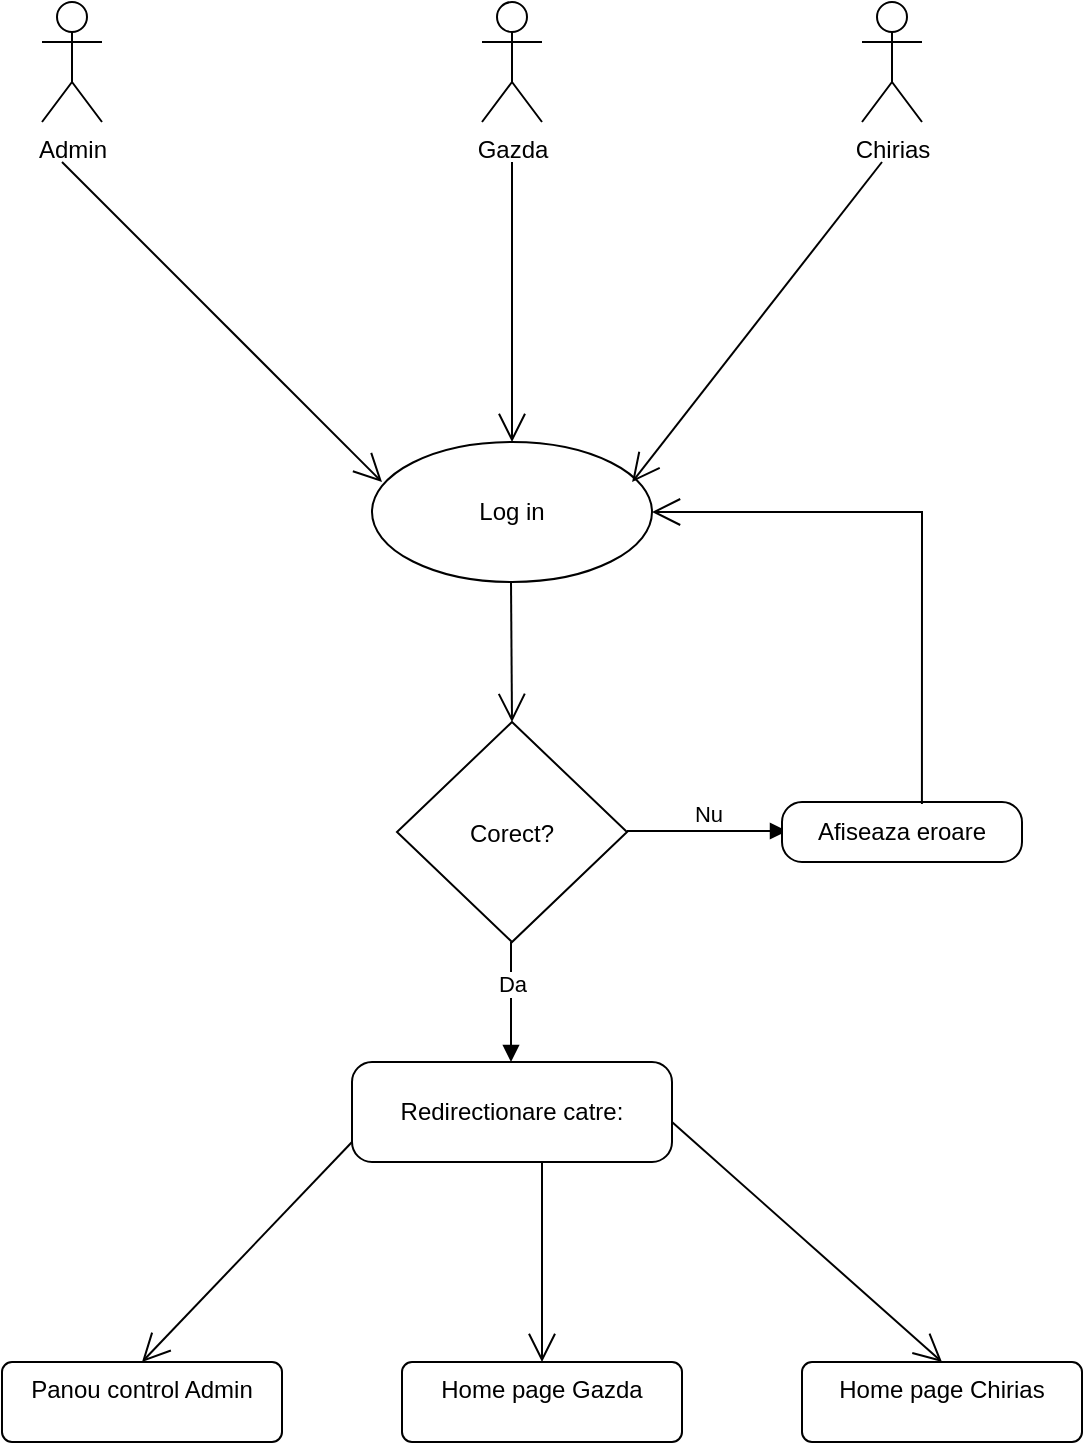<mxfile version="24.9.0">
  <diagram name="Page-1" id="S39hJQKDLti09XKAej5g">
    <mxGraphModel dx="1434" dy="746" grid="1" gridSize="10" guides="1" tooltips="1" connect="1" arrows="1" fold="1" page="1" pageScale="1" pageWidth="850" pageHeight="1100" math="0" shadow="0">
      <root>
        <mxCell id="0" />
        <mxCell id="1" parent="0" />
        <mxCell id="Wuc1x_-Td-oVfaExeqIP-8" value="Admin" style="shape=umlActor;verticalLabelPosition=bottom;verticalAlign=top;html=1;" vertex="1" parent="1">
          <mxGeometry x="70" y="80" width="30" height="60" as="geometry" />
        </mxCell>
        <mxCell id="Wuc1x_-Td-oVfaExeqIP-9" value="Gazda" style="shape=umlActor;verticalLabelPosition=bottom;verticalAlign=top;html=1;" vertex="1" parent="1">
          <mxGeometry x="290" y="80" width="30" height="60" as="geometry" />
        </mxCell>
        <mxCell id="Wuc1x_-Td-oVfaExeqIP-10" value="Chirias" style="shape=umlActor;verticalLabelPosition=bottom;verticalAlign=top;html=1;" vertex="1" parent="1">
          <mxGeometry x="480" y="80" width="30" height="60" as="geometry" />
        </mxCell>
        <mxCell id="Wuc1x_-Td-oVfaExeqIP-12" value="Log in" style="ellipse;whiteSpace=wrap;html=1;" vertex="1" parent="1">
          <mxGeometry x="235" y="300" width="140" height="70" as="geometry" />
        </mxCell>
        <mxCell id="Wuc1x_-Td-oVfaExeqIP-15" value="" style="endArrow=open;endFill=1;endSize=12;html=1;rounded=0;" edge="1" parent="1">
          <mxGeometry width="160" relative="1" as="geometry">
            <mxPoint x="80" y="160" as="sourcePoint" />
            <mxPoint x="240" y="320" as="targetPoint" />
          </mxGeometry>
        </mxCell>
        <mxCell id="Wuc1x_-Td-oVfaExeqIP-16" value="" style="endArrow=open;endFill=1;endSize=12;html=1;rounded=0;entryX=0.5;entryY=0;entryDx=0;entryDy=0;" edge="1" parent="1" target="Wuc1x_-Td-oVfaExeqIP-12">
          <mxGeometry width="160" relative="1" as="geometry">
            <mxPoint x="305" y="160" as="sourcePoint" />
            <mxPoint x="300" y="290" as="targetPoint" />
          </mxGeometry>
        </mxCell>
        <mxCell id="Wuc1x_-Td-oVfaExeqIP-17" value="" style="endArrow=open;endFill=1;endSize=12;html=1;rounded=0;entryX=0.929;entryY=0.286;entryDx=0;entryDy=0;entryPerimeter=0;" edge="1" parent="1" target="Wuc1x_-Td-oVfaExeqIP-12">
          <mxGeometry width="160" relative="1" as="geometry">
            <mxPoint x="490" y="160" as="sourcePoint" />
            <mxPoint x="650" y="320" as="targetPoint" />
          </mxGeometry>
        </mxCell>
        <mxCell id="Wuc1x_-Td-oVfaExeqIP-18" value="Corect?" style="rhombus;" vertex="1" parent="1">
          <mxGeometry x="247.5" y="440" width="115" height="110" as="geometry" />
        </mxCell>
        <mxCell id="Wuc1x_-Td-oVfaExeqIP-19" value="" style="endArrow=open;endFill=1;endSize=12;html=1;rounded=0;" edge="1" parent="1">
          <mxGeometry width="160" relative="1" as="geometry">
            <mxPoint x="304.5" y="370" as="sourcePoint" />
            <mxPoint x="305" y="440" as="targetPoint" />
          </mxGeometry>
        </mxCell>
        <mxCell id="Wuc1x_-Td-oVfaExeqIP-21" value="Da" style="html=1;verticalAlign=bottom;endArrow=block;curved=0;rounded=0;" edge="1" parent="1">
          <mxGeometry width="80" relative="1" as="geometry">
            <mxPoint x="304.5" y="550" as="sourcePoint" />
            <mxPoint x="304.5" y="610" as="targetPoint" />
            <Array as="points">
              <mxPoint x="304.5" y="610" />
            </Array>
          </mxGeometry>
        </mxCell>
        <mxCell id="Wuc1x_-Td-oVfaExeqIP-22" value="Nu" style="html=1;verticalAlign=bottom;endArrow=block;curved=0;rounded=0;" edge="1" parent="1">
          <mxGeometry width="80" relative="1" as="geometry">
            <mxPoint x="362.5" y="494.5" as="sourcePoint" />
            <mxPoint x="442.5" y="494.5" as="targetPoint" />
            <Array as="points">
              <mxPoint x="442.5" y="494.5" />
            </Array>
          </mxGeometry>
        </mxCell>
        <mxCell id="Wuc1x_-Td-oVfaExeqIP-24" value="Afiseaza eroare" style="html=1;dashed=0;rounded=1;absoluteArcSize=1;arcSize=20;verticalAlign=middle;align=center;whiteSpace=wrap;" vertex="1" parent="1">
          <mxGeometry x="440" y="480" width="120" height="30" as="geometry" />
        </mxCell>
        <mxCell id="Wuc1x_-Td-oVfaExeqIP-26" value="" style="endArrow=open;endFill=1;endSize=12;html=1;rounded=0;exitX=0.583;exitY=0.033;exitDx=0;exitDy=0;exitPerimeter=0;entryX=1;entryY=0.5;entryDx=0;entryDy=0;" edge="1" parent="1" source="Wuc1x_-Td-oVfaExeqIP-24" target="Wuc1x_-Td-oVfaExeqIP-12">
          <mxGeometry width="160" relative="1" as="geometry">
            <mxPoint x="450" y="380" as="sourcePoint" />
            <mxPoint x="610" y="380" as="targetPoint" />
            <Array as="points">
              <mxPoint x="510" y="335" />
            </Array>
          </mxGeometry>
        </mxCell>
        <mxCell id="Wuc1x_-Td-oVfaExeqIP-27" value="Redirectionare catre:" style="html=1;dashed=0;rounded=1;absoluteArcSize=1;arcSize=20;verticalAlign=middle;align=center;whiteSpace=wrap;" vertex="1" parent="1">
          <mxGeometry x="225" y="610" width="160" height="50" as="geometry" />
        </mxCell>
        <mxCell id="Wuc1x_-Td-oVfaExeqIP-29" value="Panou control Admin" style="html=1;align=center;verticalAlign=top;rounded=1;absoluteArcSize=1;arcSize=10;dashed=0;whiteSpace=wrap;" vertex="1" parent="1">
          <mxGeometry x="50" y="760" width="140" height="40" as="geometry" />
        </mxCell>
        <mxCell id="Wuc1x_-Td-oVfaExeqIP-30" value="Home page Gazda" style="html=1;align=center;verticalAlign=top;rounded=1;absoluteArcSize=1;arcSize=10;dashed=0;whiteSpace=wrap;" vertex="1" parent="1">
          <mxGeometry x="250" y="760" width="140" height="40" as="geometry" />
        </mxCell>
        <mxCell id="Wuc1x_-Td-oVfaExeqIP-31" value="Home page Chirias" style="html=1;align=center;verticalAlign=top;rounded=1;absoluteArcSize=1;arcSize=10;dashed=0;whiteSpace=wrap;" vertex="1" parent="1">
          <mxGeometry x="450" y="760" width="140" height="40" as="geometry" />
        </mxCell>
        <mxCell id="Wuc1x_-Td-oVfaExeqIP-32" value="" style="endArrow=open;endFill=1;endSize=12;html=1;rounded=0;entryX=0.5;entryY=0;entryDx=0;entryDy=0;" edge="1" parent="1" target="Wuc1x_-Td-oVfaExeqIP-29">
          <mxGeometry width="160" relative="1" as="geometry">
            <mxPoint x="225" y="650" as="sourcePoint" />
            <mxPoint x="100" y="810" as="targetPoint" />
          </mxGeometry>
        </mxCell>
        <mxCell id="Wuc1x_-Td-oVfaExeqIP-33" value="" style="endArrow=open;endFill=1;endSize=12;html=1;rounded=0;entryX=0.5;entryY=0;entryDx=0;entryDy=0;" edge="1" parent="1" target="Wuc1x_-Td-oVfaExeqIP-30">
          <mxGeometry width="160" relative="1" as="geometry">
            <mxPoint x="320" y="660" as="sourcePoint" />
            <mxPoint x="320.5" y="730" as="targetPoint" />
          </mxGeometry>
        </mxCell>
        <mxCell id="Wuc1x_-Td-oVfaExeqIP-34" value="" style="endArrow=open;endFill=1;endSize=12;html=1;rounded=0;entryX=0.5;entryY=0;entryDx=0;entryDy=0;" edge="1" parent="1" target="Wuc1x_-Td-oVfaExeqIP-31">
          <mxGeometry width="160" relative="1" as="geometry">
            <mxPoint x="385" y="640" as="sourcePoint" />
            <mxPoint x="545" y="800" as="targetPoint" />
          </mxGeometry>
        </mxCell>
      </root>
    </mxGraphModel>
  </diagram>
</mxfile>
